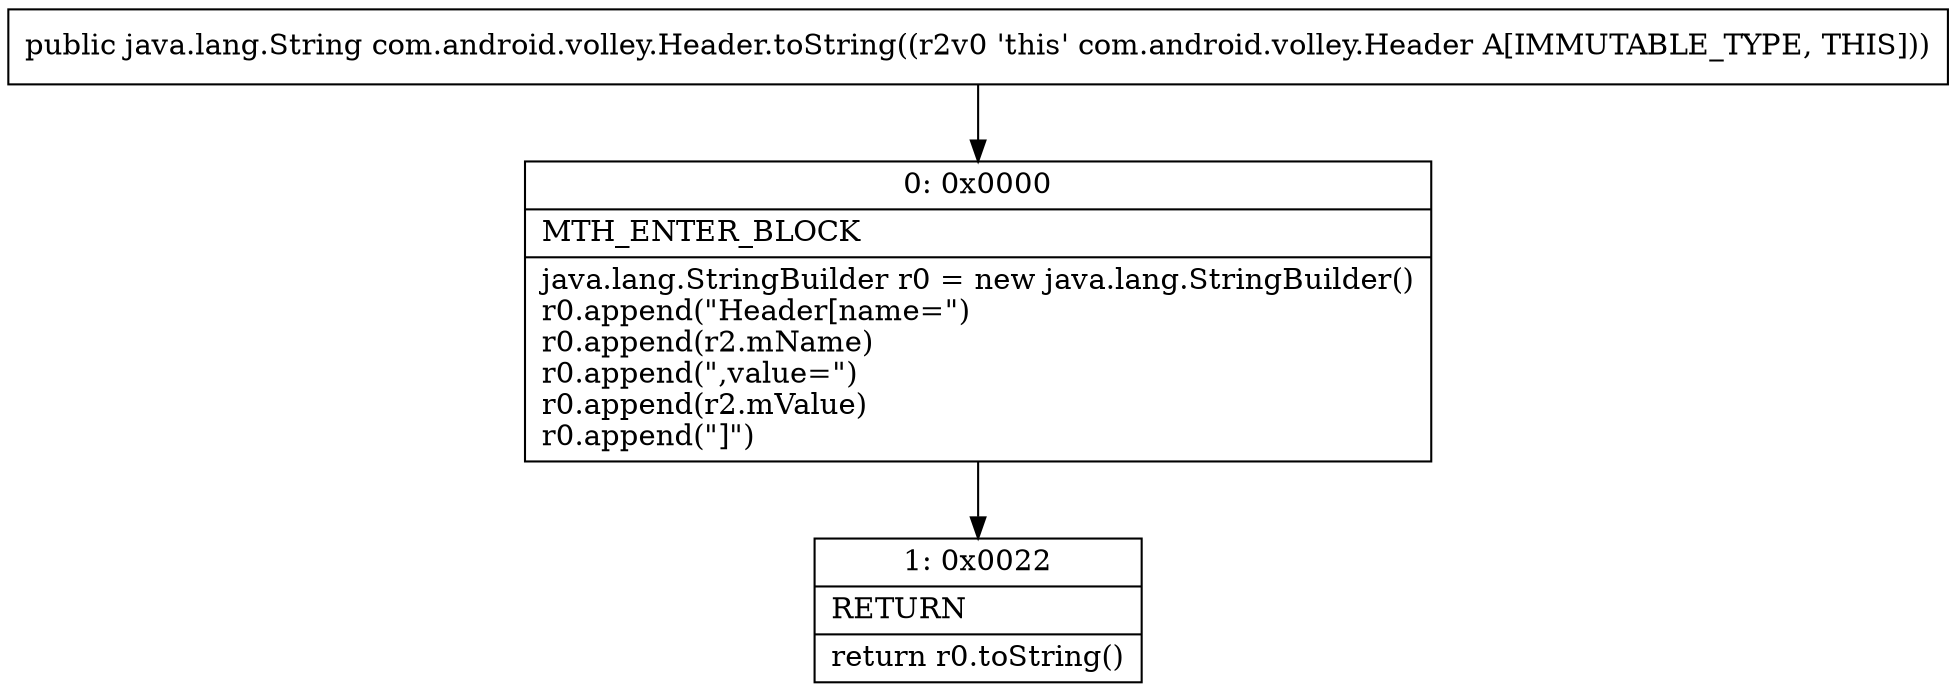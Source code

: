 digraph "CFG forcom.android.volley.Header.toString()Ljava\/lang\/String;" {
Node_0 [shape=record,label="{0\:\ 0x0000|MTH_ENTER_BLOCK\l|java.lang.StringBuilder r0 = new java.lang.StringBuilder()\lr0.append(\"Header[name=\")\lr0.append(r2.mName)\lr0.append(\",value=\")\lr0.append(r2.mValue)\lr0.append(\"]\")\l}"];
Node_1 [shape=record,label="{1\:\ 0x0022|RETURN\l|return r0.toString()\l}"];
MethodNode[shape=record,label="{public java.lang.String com.android.volley.Header.toString((r2v0 'this' com.android.volley.Header A[IMMUTABLE_TYPE, THIS])) }"];
MethodNode -> Node_0;
Node_0 -> Node_1;
}

